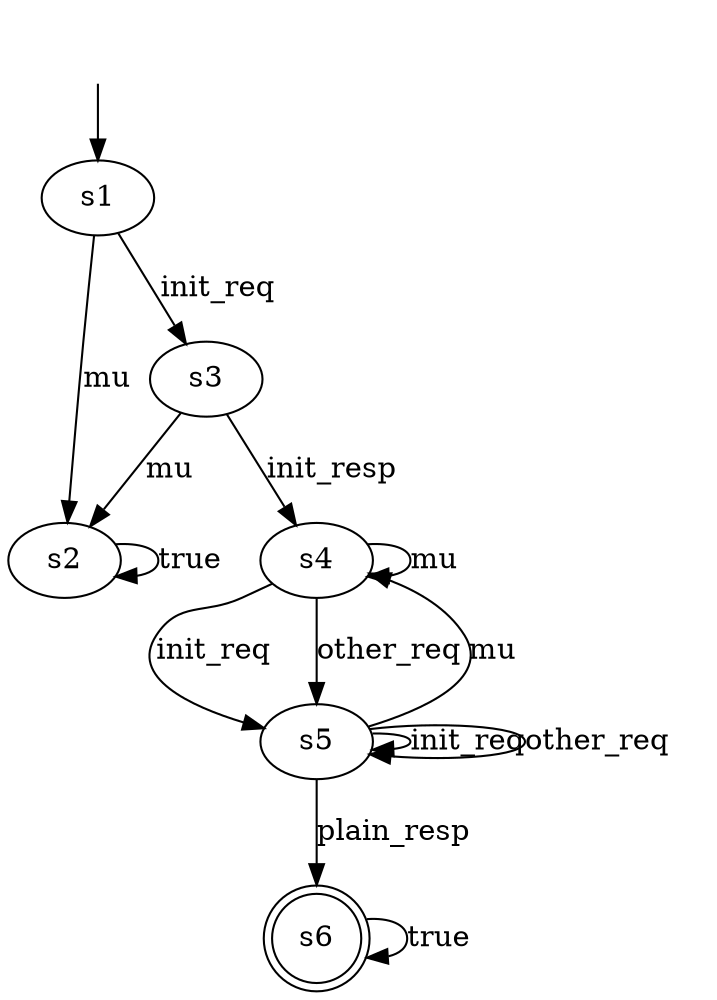 digraph formula_6 {
s1 [label="s1"];
s2 [label="s2"];
s3 [label="s3"];
s4 [label="s4"];
s5 [label="s5"];
s6 [label="s6", shape=doublecircle];
s1 -> s2  [label="mu"];
s1 -> s3  [label="init_req"];
s2 -> s2  [label="true"];
s3 -> s2  [label="mu"];
s3 -> s4  [label="init_resp"];
s4 -> s4  [label="mu"];
s4 -> s5  [label="init_req"];
s4 -> s5  [label="other_req"];
s5 -> s4  [label="mu"];
s5 -> s6  [label="plain_resp"];
s5 -> s5  [label="init_req"];
s5 -> s5  [label="other_req"];
s6 -> s6  [label="true"];
__start0 [label="", shape=none];
__start0 -> s1  [label=""];
}
